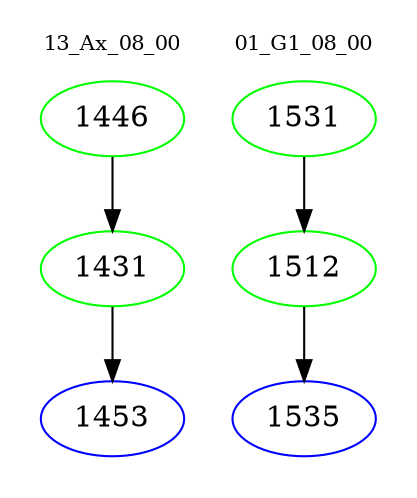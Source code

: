 digraph{
subgraph cluster_0 {
color = white
label = "13_Ax_08_00";
fontsize=10;
T0_1446 [label="1446", color="green"]
T0_1446 -> T0_1431 [color="black"]
T0_1431 [label="1431", color="green"]
T0_1431 -> T0_1453 [color="black"]
T0_1453 [label="1453", color="blue"]
}
subgraph cluster_1 {
color = white
label = "01_G1_08_00";
fontsize=10;
T1_1531 [label="1531", color="green"]
T1_1531 -> T1_1512 [color="black"]
T1_1512 [label="1512", color="green"]
T1_1512 -> T1_1535 [color="black"]
T1_1535 [label="1535", color="blue"]
}
}
